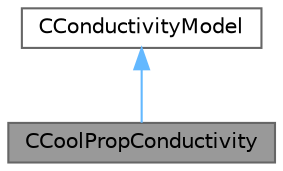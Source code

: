 digraph "CCoolPropConductivity"
{
 // LATEX_PDF_SIZE
  bgcolor="transparent";
  edge [fontname=Helvetica,fontsize=10,labelfontname=Helvetica,labelfontsize=10];
  node [fontname=Helvetica,fontsize=10,shape=box,height=0.2,width=0.4];
  Node1 [id="Node000001",label="CCoolPropConductivity",height=0.2,width=0.4,color="gray40", fillcolor="grey60", style="filled", fontcolor="black",tooltip="Defines conductivity model from CoolProp."];
  Node2 -> Node1 [id="edge1_Node000001_Node000002",dir="back",color="steelblue1",style="solid",tooltip=" "];
  Node2 [id="Node000002",label="CConductivityModel",height=0.2,width=0.4,color="gray40", fillcolor="white", style="filled",URL="$classCConductivityModel.html",tooltip="Interface class for defining the thermal conductivity model."];
}
